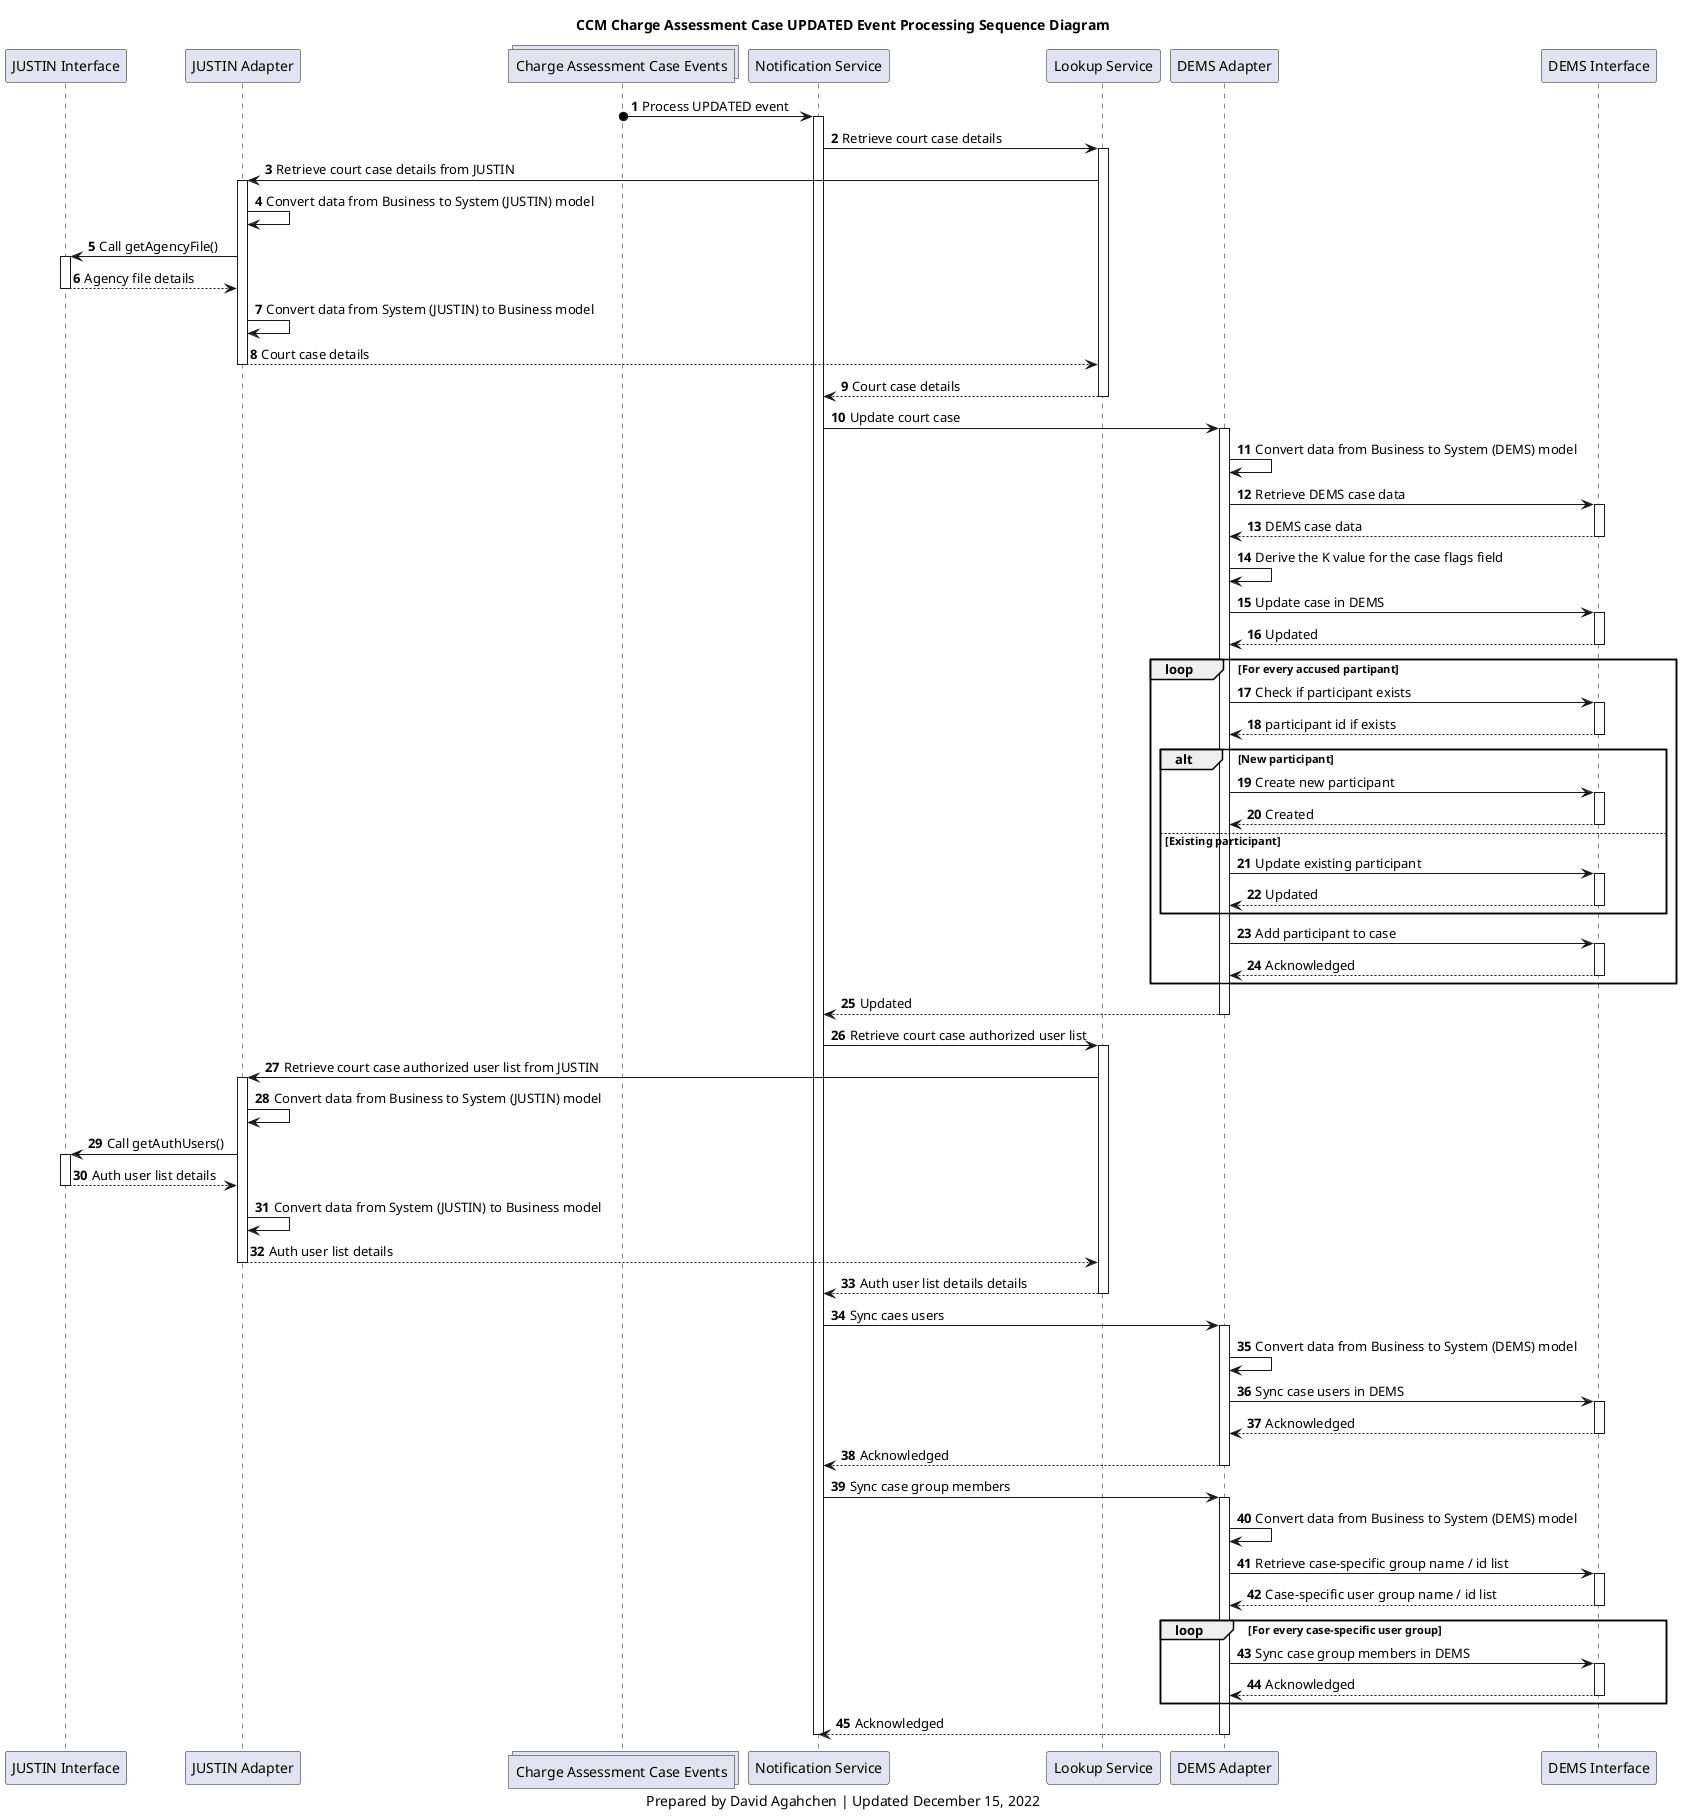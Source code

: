 @startuml
'hide footbox
participant j_interface as "JUSTIN Interface"
participant j_adapter as "JUSTIN Adapter"
collections court_cases_topic as "Charge Assessment Case Events"
participant notification_service as "Notification Service"
participant lookup_service as "Lookup Service"
participant d_adapter as "DEMS Adapter"
participant d_interface as "DEMS Interface"

title
CCM Charge Assessment Case UPDATED Event Processing Sequence Diagram
end title

autonumber

court_cases_topic o-> notification_service : Process UPDATED event
activate notification_service
notification_service -> lookup_service: Retrieve court case details
activate lookup_service
lookup_service -> j_adapter: Retrieve court case details from JUSTIN

activate j_adapter
j_adapter -> j_adapter: Convert data from Business to System (JUSTIN) model
j_adapter -> j_interface: Call getAgencyFile()
activate j_interface
j_interface --> j_adapter: Agency file details
deactivate j_interface
j_adapter -> j_adapter: Convert data from System (JUSTIN) to Business model
j_adapter --> lookup_service: Court case details
deactivate j_adapter

lookup_service --> notification_service: Court case details
deactivate lookup_service
notification_service -> d_adapter: Update court case

activate d_adapter
d_adapter -> d_adapter: Convert data from Business to System (DEMS) model

d_adapter -> d_interface: Retrieve DEMS case data
activate d_interface
d_interface --> d_adapter: DEMS case data
deactivate d_interface 

d_adapter -> d_adapter: Derive the K value for the case flags field
d_adapter -> d_interface: Update case in DEMS
activate d_interface
d_interface --> d_adapter: Updated
deactivate d_interface

loop For every accused partipant
    d_adapter -> d_interface: Check if participant exists
    activate d_interface
    d_interface --> d_adapter: participant id if exists
    deactivate d_interface
    alt New participant
        d_adapter -> d_interface: Create new participant
        activate d_interface
        d_interface --> d_adapter: Created
        deactivate d_interface
    else Existing participant
        d_adapter -> d_interface: Update existing participant
        activate d_interface
        d_interface --> d_adapter: Updated
        deactivate d_interface
    end
    d_adapter -> d_interface: Add participant to case
    activate d_interface
    d_interface --> d_adapter: Acknowledged
    deactivate d_interface
end

d_adapter --> notification_service: Updated
deactivate d_adapter

notification_service -> lookup_service: Retrieve court case authorized user list
activate lookup_service
lookup_service -> j_adapter: Retrieve court case authorized user list from JUSTIN

activate j_adapter
j_adapter -> j_adapter: Convert data from Business to System (JUSTIN) model
j_adapter -> j_interface: Call getAuthUsers()
activate j_interface
j_interface --> j_adapter: Auth user list details
deactivate j_interface
j_adapter -> j_adapter: Convert data from System (JUSTIN) to Business model
j_adapter --> lookup_service: Auth user list details
deactivate j_adapter

lookup_service --> notification_service: Auth user list details details
deactivate lookup_service

notification_service -> d_adapter: Sync caes users
activate d_adapter
d_adapter -> d_adapter: Convert data from Business to System (DEMS) model
d_adapter -> d_interface: Sync case users in DEMS
activate d_interface
d_interface --> d_adapter: Acknowledged
deactivate d_interface

d_adapter --> notification_service: Acknowledged
deactivate d_adapter

notification_service -> d_adapter: Sync case group members
activate d_adapter
d_adapter -> d_adapter: Convert data from Business to System (DEMS) model
d_adapter -> d_interface: Retrieve case-specific group name / id list
activate d_interface
d_interface --> d_adapter: Case-specific user group name / id list
deactivate d_interface
loop For every case-specific user group
    d_adapter -> d_interface: Sync case group members in DEMS
    activate d_interface
    d_interface --> d_adapter: Acknowledged
    deactivate d_interface
end
d_adapter --> notification_service: Acknowledged
deactivate d_adapter

deactivate notification_service

caption
Prepared by David Agahchen | Updated December 15, 2022
end caption
@enduml